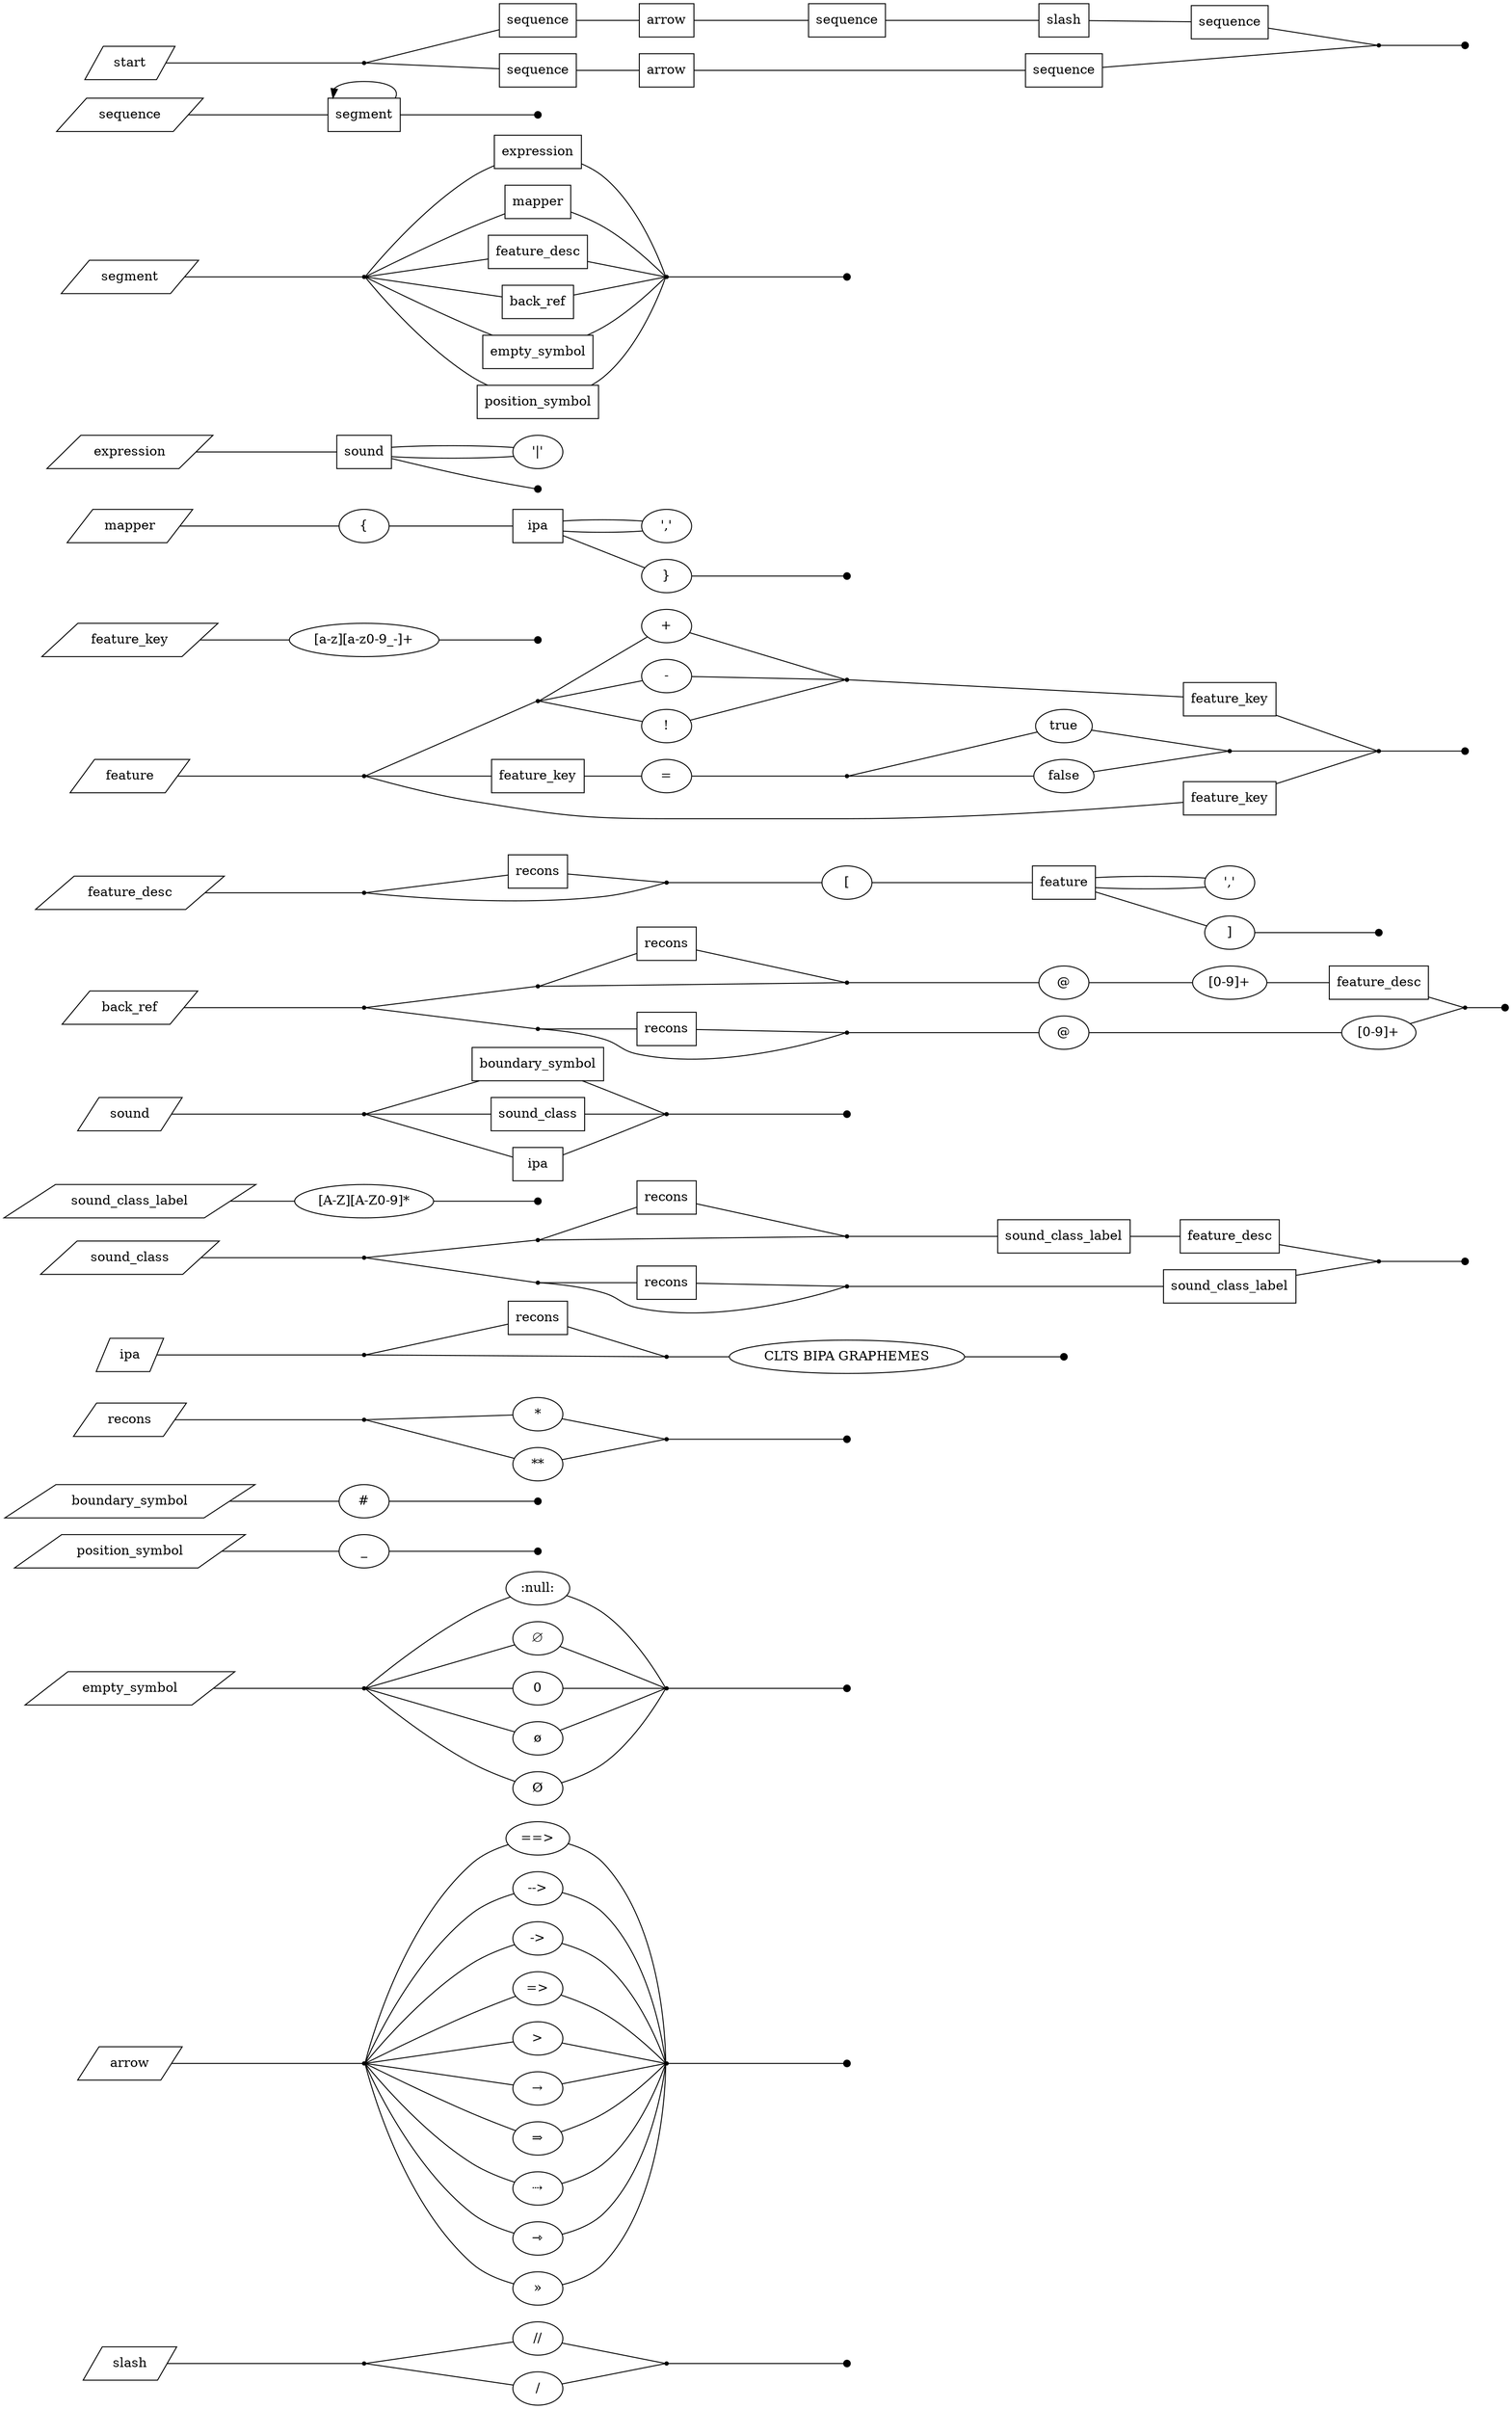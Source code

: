 strict digraph {
	graph [bb="-3.9345,0,1411,2575",
		packMode=clust,
		rankdir=LR,
		splines=true
	];
	node [label="\N"];
	n1	 [height=0.5,
		label="//",
		pos="485.16,72",
		width=0.75];
	n4	 [height=0.05,
		label="",
		pos="611.66,45",
		shape=point,
		size="1e-10",
		width=0.05];
	n1 -> n4	 [arrowhead=none,
		pos="511.06,66.601 544.55,59.337 600.94,47.108 609.55,45.242"];
	n5	 [height=0.1,
		label="",
		pos="791.15,45",
		shape=point,
		width=0.1];
	n4 -> n5	 [arrowhead=none,
		pos="613.8,45 627.73,45 765.85,45 787.35,45"];
	n2	 [height=0.5,
		label="/",
		pos="485.16,18",
		width=0.75];
	n2 -> n4	 [arrowhead=none,
		pos="511.06,23.399 544.55,30.663 600.94,42.892 609.55,44.758"];
	n3	 [height=0.05,
		label="",
		pos="323.42,45",
		shape=point,
		size="1e-10",
		width=0.05];
	n3 -> n1	 [arrowhead=none,
		pos="325.44,45.172 335.43,46.861 416.35,60.538 458.63,67.684"];
	n3 -> n2	 [arrowhead=none,
		pos="325.44,44.828 335.43,43.139 416.35,29.462 458.63,22.316"];
	slash	 [height=0.5,
		label=slash,
		pos="109.59,45",
		shape=parallelogram,
		width=1.2095];
	slash -> n3	 [arrowhead=none,
		pos="143.22,45 198.93,45 307.68,45 321.06,45"];
	n6	 [height=0.5,
		label="==>",
		pos="485.16,612",
		width=0.75];
	n17	 [height=0.05,
		label="",
		pos="611.66,369",
		shape=point,
		size="1e-10",
		width=0.05];
	n6 -> n17	 [arrowhead=none,
		pos="510.39,605.37 521.59,601.18 534.25,594.69 542.66,585 604.52,513.75 610.16,386.25 610.63,370.59"];
	n18	 [height=0.1,
		label="",
		pos="791.15,369",
		shape=point,
		width=0.1];
	n17 -> n18	 [arrowhead=none,
		pos="613.8,369 627.73,369 765.85,369 787.35,369"];
	n7	 [height=0.5,
		label="-->",
		pos="485.16,558",
		width=0.75];
	n7 -> n17	 [arrowhead=none,
		pos="510.29,550.91 521.33,546.64 533.89,540.21 542.66,531 592.74,478.44 608.48,383.59 610.45,370.51"];
	n8	 [height=0.5,
		label="->",
		pos="485.16,504",
		width=0.75];
	n8 -> n17	 [arrowhead=none,
		pos="509.64,496.24 520.54,491.82 533.16,485.46 542.66,477 581.72,442.23 606.56,379.78 610.2,370.24"];
	n9	 [height=0.5,
		label="=>",
		pos="485.16,450",
		width=0.75];
	n9 -> n17	 [arrowhead=none,
		pos="508.51,440.73 519.15,435.96 531.88,429.74 542.66,423 572.32,404.47 604.07,375.18 609.77,369.85"];
	n10	 [height=0.5,
		label=">",
		pos="485.16,396",
		width=0.75];
	n10 -> n17	 [arrowhead=none,
		pos="511.06,390.6 544.55,383.34 600.94,371.11 609.55,369.24"];
	n11	 [height=0.5,
		label=→,
		pos="485.16,342",
		width=0.75];
	n11 -> n17	 [arrowhead=none,
		pos="511.06,347.4 544.55,354.66 600.94,366.89 609.55,368.76"];
	n12	 [height=0.5,
		label=⇒,
		pos="485.16,288",
		width=0.75];
	n12 -> n17	 [arrowhead=none,
		pos="508.51,297.27 519.15,302.04 531.88,308.26 542.66,315 572.32,333.53 604.07,362.82 609.77,368.15"];
	n13	 [height=0.5,
		label=⇢,
		pos="485.16,234",
		width=0.75];
	n13 -> n17	 [arrowhead=none,
		pos="509.64,241.76 520.54,246.18 533.16,252.54 542.66,261 581.72,295.77 606.56,358.22 610.2,367.76"];
	n14	 [height=0.5,
		label=⇾,
		pos="485.16,180",
		width=0.75];
	n14 -> n17	 [arrowhead=none,
		pos="510.29,187.09 521.33,191.36 533.89,197.79 542.66,207 592.74,259.56 608.48,354.41 610.45,367.49"];
	n15	 [height=0.5,
		label=»,
		pos="485.16,126",
		width=0.75];
	n15 -> n17	 [arrowhead=none,
		pos="510.39,132.63 521.59,136.82 534.25,143.31 542.66,153 604.52,224.25 610.16,351.75 610.63,367.41"];
	n16	 [height=0.05,
		label="",
		pos="323.42,369",
		shape=point,
		size="1e-10",
		width=0.05];
	n16 -> n6	 [arrowhead=none,
		pos="324.75,370.6 328.1,386.34 357.13,514.47 427.66,585 436.66,593.99 449.23,600.41 460.24,604.72"];
	n16 -> n7	 [arrowhead=none,
		pos="324.88,370.2 329.43,381.99 367.73,477.95 427.66,531 437.19,539.43 449.81,545.8 460.7,550.22"];
	n16 -> n8	 [arrowhead=none,
		pos="325.14,369.99 331.4,378.56 377.67,440.79 427.66,477 437.97,484.46 450.65,490.74 461.39,495.36"];
	n16 -> n9	 [arrowhead=none,
		pos="325.43,369.55 333.25,373.77 384.97,401.64 427.66,423 439.14,428.74 452.04,434.92 462.61,439.92"];
	n16 -> n10	 [arrowhead=none,
		pos="325.44,369.17 335.43,370.86 416.35,384.54 458.63,391.68"];
	n16 -> n11	 [arrowhead=none,
		pos="325.44,368.83 335.43,367.14 416.35,353.46 458.63,346.32"];
	n16 -> n12	 [arrowhead=none,
		pos="325.43,368.45 333.25,364.23 384.97,336.36 427.66,315 439.14,309.26 452.04,303.08 462.61,298.08"];
	n16 -> n13	 [arrowhead=none,
		pos="325.14,368.01 331.4,359.44 377.67,297.21 427.66,261 437.97,253.54 450.65,247.26 461.39,242.64"];
	n16 -> n14	 [arrowhead=none,
		pos="324.88,367.8 329.43,356.01 367.73,260.05 427.66,207 437.19,198.57 449.81,192.2 460.7,187.78"];
	n16 -> n15	 [arrowhead=none,
		pos="324.75,367.4 328.1,351.66 357.13,223.53 427.66,153 436.66,144.01 449.23,137.59 460.24,133.28"];
	arrow	 [height=0.5,
		label=arrow,
		pos="109.59,369",
		shape=parallelogram,
		width=1.3103];
	arrow -> n16	 [arrowhead=none,
		pos="146.52,369 203.18,369 308.2,369 321.11,369"];
	n19	 [height=0.5,
		label=":null:",
		pos="485.16,882",
		width=0.81243];
	n25	 [height=0.05,
		label="",
		pos="611.66,774",
		shape=point,
		size="1e-10",
		width=0.05];
	n19 -> n25	 [arrowhead=none,
		pos="510.83,872.94 521.23,868.45 533.12,862.39 542.66,855 576.92,828.46 605.81,782.02 610.11,774.92"];
	n26	 [height=0.1,
		label="",
		pos="791.15,774",
		shape=point,
		width=0.1];
	n25 -> n26	 [arrowhead=none,
		pos="613.8,774 627.73,774 765.85,774 787.35,774"];
	n20	 [height=0.5,
		label=∅,
		pos="485.16,828",
		width=0.75];
	n20 -> n25	 [arrowhead=none,
		pos="508.14,818.47 541.36,804.06 601.43,778.01 609.71,774.41"];
	n21	 [height=0.5,
		label=0,
		pos="485.16,774",
		width=0.75];
	n21 -> n25	 [arrowhead=none,
		pos="512.26,774 545.92,774 601.15,774 609.57,774"];
	n22	 [height=0.5,
		label=ø,
		pos="485.16,720",
		width=0.75];
	n22 -> n25	 [arrowhead=none,
		pos="508.14,729.53 541.36,743.94 601.43,769.99 609.71,773.59"];
	n23	 [height=0.5,
		label=Ø,
		pos="485.16,666",
		width=0.75];
	n23 -> n25	 [arrowhead=none,
		pos="509.15,674.35 519.94,678.9 532.61,685.21 542.66,693 576.92,719.54 605.81,765.98 610.11,773.08"];
	n24	 [height=0.05,
		label="",
		pos="323.42,774",
		shape=point,
		size="1e-10",
		width=0.05];
	n24 -> n19	 [arrowhead=none,
		pos="325.38,774.89 332.78,781.73 381.98,826.64 427.66,855 438.01,861.42 450.12,867.39 460.46,872.08"];
	n24 -> n20	 [arrowhead=none,
		pos="325.44,774.34 335.59,777.78 418.95,805.95 460.63,820.04"];
	n24 -> n21	 [arrowhead=none,
		pos="325.44,774 335.38,774 415.49,774 457.95,774"];
	n24 -> n22	 [arrowhead=none,
		pos="325.44,773.66 335.59,770.22 418.95,742.05 460.63,727.96"];
	n24 -> n23	 [arrowhead=none,
		pos="325.38,773.11 332.78,766.27 381.98,721.36 427.66,693 438.47,686.29 451.2,680.08 461.84,675.3"];
	empty_symbol	 [height=0.5,
		label=empty_symbol,
		pos="109.59,774",
		shape=parallelogram,
		width=2.6927];
	empty_symbol -> n24	 [arrowhead=none,
		pos="183.79,774 241.19,774 312.81,774 321.54,774"];
	n27	 [height=0.5,
		label=_,
		pos="323.42,922",
		width=0.75];
	n28	 [height=0.1,
		label="",
		pos="485.16,922",
		shape=point,
		width=0.1];
	n27 -> n28	 [arrowhead=none,
		pos="350.44,922 390.76,922 465.33,922 481.16,922"];
	position_symbol	 [height=0.5,
		label=position_symbol,
		pos="109.59,922",
		shape=parallelogram,
		width=2.9375];
	position_symbol -> n27	 [arrowhead=none,
		pos="190.67,922 227.93,922 269.73,922 296.06,922"];
	n29	 [height=0.5,
		label="#",
		pos="323.42,976",
		width=0.75];
	n30	 [height=0.1,
		label="",
		pos="485.16,976",
		shape=point,
		width=0.1];
	n29 -> n30	 [arrowhead=none,
		pos="350.44,976 390.76,976 465.33,976 481.16,976"];
	boundary_symbol	 [height=0.5,
		label=boundary_symbol,
		pos="109.59,976",
		shape=parallelogram,
		width=3.1535];
	boundary_symbol -> n29	 [arrowhead=none,
		pos="197.05,976 232.75,976 271.49,976 296.32,976"];
	n31	 [height=0.5,
		label="*",
		pos="485.16,1070",
		width=0.75];
	n34	 [height=0.05,
		label="",
		pos="611.66,1043",
		shape=point,
		size="1e-10",
		width=0.05];
	n31 -> n34	 [arrowhead=none,
		pos="511.06,1064.6 544.55,1057.3 600.94,1045.1 609.55,1043.2"];
	n35	 [height=0.1,
		label="",
		pos="791.15,1043",
		shape=point,
		width=0.1];
	n34 -> n35	 [arrowhead=none,
		pos="613.8,1043 627.73,1043 765.85,1043 787.35,1043"];
	n32	 [height=0.5,
		label="**",
		pos="485.16,1016",
		width=0.75];
	n32 -> n34	 [arrowhead=none,
		pos="511.06,1021.4 544.55,1028.7 600.94,1040.9 609.55,1042.8"];
	n33	 [height=0.05,
		label="",
		pos="323.42,1050",
		shape=point,
		size="1e-10",
		width=0.05];
	n33 -> n31	 [arrowhead=none,
		pos="325.44,1050.1 335.4,1051.4 415.92,1061.5 458.29,1066.8"];
	n33 -> n32	 [arrowhead=none,
		pos="325.44,1049.8 335.48,1047.6 417.21,1030.3 459.3,1021.3"];
	recons	 [height=0.5,
		label=recons,
		pos="109.59,1050",
		shape=parallelogram,
		width=1.4255];
	recons -> n33	 [arrowhead=none,
		pos="149.44,1050 206.77,1050 308.64,1050 321.15,1050"];
	n36	 [height=0.5,
		label=recons,
		pos="485.16,1162",
		shape=box,
		width=0.75];
	n38	 [height=0.05,
		label="",
		pos="611.66,1124",
		shape=point,
		size="1e-10",
		width=0.05];
	n36 -> n38	 [arrowhead=none,
		len="1e-06",
		pos="512.26,1154 545.92,1143.8 601.15,1126.9 609.57,1124.3"];
	n39	 [height=0.5,
		label="CLTS BIPA GRAPHEMES",
		pos="791.15,1124",
		width=3.0694];
	n38 -> n39	 [arrowhead=none,
		pos="613.8,1124 619.73,1124 648.19,1124 680.56,1124"];
	n40	 [height=0.1,
		label="",
		pos="995.14,1124",
		shape=point,
		width=0.1];
	n39 -> n40	 [arrowhead=none,
		pos="901.72,1124 942.16,1124 980.75,1124 991.31,1124"];
	n37	 [height=0.05,
		label="",
		pos="323.42,1146",
		shape=point,
		size="1e-10",
		width=0.05];
	n37 -> n36	 [arrowhead=none,
		len="1e-06",
		pos="325.44,1146.1 335.38,1147.1 415.49,1155.1 457.95,1159.4"];
	n37 -> n38	 [arrowhead=none,
		pos="325.44,1145.9 333.3,1144.9 385.27,1138.5 427.66,1135 503.79,1128.7 598.02,1124.5 609.5,1124"];
	ipa	 [height=0.5,
		label=ipa,
		pos="109.59,1146",
		shape=parallelogram,
		width=0.90716];
	ipa -> n37	 [arrowhead=none,
		pos="134.89,1146 187.92,1146 310.22,1146 321.57,1146"];
	n41	 [height=0.5,
		label=recons,
		pos="611.66,1300",
		shape=box,
		width=0.75];
	n43	 [height=0.05,
		label="",
		pos="791.15,1258",
		shape=point,
		size="1e-10",
		width=0.05];
	n41 -> n43	 [arrowhead=none,
		len="1e-06",
		pos="638.85,1293.8 685.14,1282.8 777.62,1261 789,1258.3"];
	n44	 [height=0.5,
		label=sound_class_label,
		pos="995.14,1258",
		shape=box,
		width=1.5972];
	n43 -> n44	 [arrowhead=none,
		pos="793.05,1258 802.33,1258 881.32,1258 937.48,1258"];
	n45	 [height=0.5,
		label=feature_desc,
		pos="1146.1,1258",
		shape=box,
		width=1.1806];
	n44 -> n45	 [arrowhead=none,
		pos="1052.9,1258 1069.7,1258 1087.7,1258 1103.4,1258"];
	n51	 [height=0.05,
		label="",
		pos="1282.1,1231",
		shape=point,
		size="1e-10",
		width=0.05];
	n45 -> n51	 [arrowhead=none,
		pos="1188.8,1249.6 1225.1,1242.3 1272.9,1232.7 1280.2,1231.2"];
	n42	 [height=0.05,
		label="",
		pos="485.16,1254",
		shape=point,
		size="1e-10",
		width=0.05];
	n42 -> n41	 [arrowhead=none,
		len="1e-06",
		pos="486.98,1254 492.16,1254.4 520.81,1256.5 542.66,1264 557.07,1268.9 572.12,1276.6 584.4,1283.6"];
	n42 -> n43	 [arrowhead=none,
		pos="487.04,1254 504.31,1254.2 772.58,1257.8 789.34,1258"];
	n52	 [height=0.1,
		label="",
		pos="1364.2,1231",
		shape=point,
		width=0.1];
	n51 -> n52	 [arrowhead=none,
		pos="1284,1231 1291.8,1231 1347.6,1231 1360.6,1231"];
	n46	 [height=0.5,
		label=recons,
		pos="611.66,1208",
		shape=box,
		width=0.75];
	n48	 [height=0.05,
		label="",
		pos="791.15,1204",
		shape=point,
		size="1e-10",
		width=0.05];
	n46 -> n48	 [arrowhead=none,
		len="1e-06",
		pos="638.85,1207.4 685.14,1206.4 777.62,1204.3 789,1204"];
	n49	 [height=0.5,
		label=sound_class_label,
		pos="1146.1,1204",
		shape=box,
		width=1.5972];
	n48 -> n49	 [arrowhead=none,
		pos="793.17,1204 808.45,1204 993.02,1204 1088.6,1204"];
	n49 -> n51	 [arrowhead=none,
		pos="1204,1215.5 1237.1,1222.1 1273.6,1229.5 1280.1,1230.8"];
	n47	 [height=0.05,
		label="",
		pos="485.16,1208",
		shape=point,
		size="1e-10",
		width=0.05];
	n47 -> n46	 [arrowhead=none,
		len="1e-06",
		pos="487.56,1208 496.94,1208 551.31,1208 584.58,1208"];
	n47 -> n48	 [arrowhead=none,
		pos="486.97,1207.7 494.88,1205.1 558.79,1183.8 578.66,1181 666.41,1168.5 775.51,1199.6 788.81,1203.6"];
	n50	 [height=0.05,
		label="",
		pos="323.42,1215",
		shape=point,
		size="1e-10",
		width=0.05];
	n50 -> n42	 [arrowhead=none,
		pos="325.44,1215.2 338.41,1218.4 470.85,1250.7 483.24,1253.8"];
	n50 -> n47	 [arrowhead=none,
		pos="325.44,1215 338.41,1214.4 470.85,1208.6 483.24,1208"];
	sound_class	 [height=0.5,
		label=sound_class,
		pos="109.59,1215",
		shape=parallelogram,
		width=2.2463];
	sound_class -> n50	 [arrowhead=none,
		pos="171.86,1215 230.51,1215 311.52,1215 321.42,1215"];
	n53	 [height=0.5,
		label="[A-Z][A-Z0-9]*",
		pos="323.42,1277",
		width=1.8776];
	n54	 [height=0.1,
		label="",
		pos="485.16,1277",
		shape=point,
		width=0.1];
	n53 -> n54	 [arrowhead=none,
		pos="391.24,1277 428.86,1277 470.45,1277 481.4,1277"];
	sound_class_label	 [height=0.5,
		label=sound_class_label,
		pos="109.59,1277",
		shape=parallelogram,
		width=3.1535];
	sound_class_label -> n53	 [arrowhead=none,
		pos="197.05,1277 216.62,1277 237.1,1277 255.7,1277"];
	n55	 [height=0.5,
		label=boundary_symbol,
		pos="485.16,1425",
		shape=box,
		width=1.5972];
	n59	 [height=0.05,
		label="",
		pos="611.66,1371",
		shape=point,
		size="1e-10",
		width=0.05];
	n55 -> n59	 [arrowhead=none,
		pos="527.97,1406.9 561.31,1392.4 603.46,1374.1 609.84,1371.4"];
	n60	 [height=0.1,
		label="",
		pos="791.15,1371",
		shape=point,
		width=0.1];
	n59 -> n60	 [arrowhead=none,
		pos="613.8,1371 627.73,1371 765.85,1371 787.35,1371"];
	n56	 [height=0.5,
		label=sound_class,
		pos="485.16,1371",
		shape=box,
		width=1.1389];
	n56 -> n59	 [arrowhead=none,
		pos="526.24,1371 559.79,1371 603.23,1371 609.81,1371"];
	n57	 [height=0.5,
		label=ipa,
		pos="485.16,1317",
		shape=box,
		width=0.75];
	n57 -> n59	 [arrowhead=none,
		pos="512.26,1328.3 545.92,1342.9 601.15,1366.9 609.57,1370.5"];
	n58	 [height=0.05,
		label="",
		pos="323.42,1371",
		shape=point,
		size="1e-10",
		width=0.05];
	n58 -> n55	 [arrowhead=none,
		pos="325.44,1371.3 333.52,1374.1 387.96,1392.5 430.86,1407"];
	n58 -> n56	 [arrowhead=none,
		pos="325.44,1371 334.37,1371 399.93,1371 443.96,1371"];
	n58 -> n57	 [arrowhead=none,
		pos="325.44,1370.7 335.38,1367.3 415.49,1340.2 457.95,1325.9"];
	sound	 [height=0.5,
		label=sound,
		pos="109.59,1371",
		shape=parallelogram,
		width=1.3391];
	sound -> n58	 [arrowhead=none,
		pos="147,1371 203.78,1371 308.28,1371 321.12,1371"];
	n61	 [height=0.5,
		label=recons,
		pos="611.66,1555",
		shape=box,
		width=0.75];
	n63	 [height=0.05,
		label="",
		pos="791.15,1513",
		shape=point,
		size="1e-10",
		width=0.05];
	n61 -> n63	 [arrowhead=none,
		len="1e-06",
		pos="638.85,1548.8 685.14,1537.8 777.62,1516 789,1513.3"];
	n64	 [height=0.5,
		label="@",
		pos="995.14,1513",
		width=0.75];
	n63 -> n64	 [arrowhead=none,
		pos="793.05,1513 804.21,1513 916.16,1513 968.02,1513"];
	n65	 [height=0.5,
		label="[0-9]+",
		pos="1146.1,1513",
		width=0.94444];
	n64 -> n65	 [arrowhead=none,
		pos="1022.4,1513 1047.5,1513 1085.3,1513 1112.3,1513"];
	n66	 [height=0.5,
		label=feature_desc,
		pos="1282.1,1513",
		shape=box,
		width=1.1806];
	n65 -> n66	 [arrowhead=none,
		pos="1180.3,1513 1198.1,1513 1220.3,1513 1239.3,1513"];
	n62	 [height=0.05,
		label="",
		pos="485.16,1509",
		shape=point,
		size="1e-10",
		width=0.05];
	n62 -> n61	 [arrowhead=none,
		len="1e-06",
		pos="486.96,1509.3 494.27,1512 550.3,1532.7 584.4,1545.3"];
	n62 -> n63	 [arrowhead=none,
		pos="487.04,1509 504.31,1509.2 772.58,1512.8 789.34,1513"];
	n73	 [height=0.05,
		label="",
		pos="1364.2,1486",
		shape=point,
		size="1e-10",
		width=0.05];
	n66 -> n73	 [arrowhead=none,
		pos="1325.1,1498.9 1342,1493.2 1358.5,1487.6 1362.4,1486.3"];
	n74	 [height=0.1,
		label="",
		pos="1407.4,1486",
		shape=point,
		width=0.1];
	n73 -> n74	 [arrowhead=none,
		pos="1366.3,1486 1371.5,1486 1395.6,1486 1403.8,1486"];
	n67	 [height=0.5,
		label=recons,
		pos="611.66,1463",
		shape=box,
		width=0.75];
	n69	 [height=0.05,
		label="",
		pos="791.15,1459",
		shape=point,
		size="1e-10",
		width=0.05];
	n67 -> n69	 [arrowhead=none,
		len="1e-06",
		pos="638.85,1462.4 685.14,1461.4 777.62,1459.3 789,1459"];
	n70	 [height=0.5,
		label="@",
		pos="1146.1,1459",
		width=0.75];
	n69 -> n70	 [arrowhead=none,
		pos="793.17,1459 810.31,1459 1040.4,1459 1119,1459"];
	n71	 [height=0.5,
		label="[0-9]+",
		pos="1282.1,1459",
		width=0.94444];
	n70 -> n71	 [arrowhead=none,
		pos="1173.3,1459 1194.6,1459 1224.9,1459 1247.9,1459"];
	n71 -> n73	 [arrowhead=none,
		pos="1311.2,1468.4 1331.4,1475.3 1356.1,1483.6 1362,1485.6"];
	n68	 [height=0.05,
		label="",
		pos="485.16,1463",
		shape=point,
		size="1e-10",
		width=0.05];
	n68 -> n67	 [arrowhead=none,
		len="1e-06",
		pos="487.56,1463 496.94,1463 551.31,1463 584.58,1463"];
	n68 -> n69	 [arrowhead=none,
		pos="486.98,1462.9 492.11,1462.3 520.55,1459 542.66,1452 559.36,1446.7 561.54,1439.6 578.66,1436 665.37,1417.6 775.38,1453.9 788.8,1458.5"];
	n72	 [height=0.05,
		label="",
		pos="323.42,1486",
		shape=point,
		size="1e-10",
		width=0.05];
	n72 -> n62	 [arrowhead=none,
		pos="325.44,1486.1 338.41,1488 470.85,1507.1 483.24,1508.9"];
	n72 -> n68	 [arrowhead=none,
		pos="325.44,1485.9 338.41,1484 470.85,1464.9 483.24,1463.1"];
	back_ref	 [height=0.5,
		label=back_ref,
		pos="109.59,1486",
		shape=parallelogram,
		width=1.7567];
	back_ref -> n72	 [arrowhead=none,
		pos="158.13,1486 216.68,1486 309.84,1486 321.26,1486"];
	n75	 [height=0.5,
		label=recons,
		pos="485.16,1646",
		shape=box,
		width=0.75];
	n77	 [height=0.05,
		label="",
		pos="611.66,1621",
		shape=point,
		size="1e-10",
		width=0.05];
	n75 -> n77	 [arrowhead=none,
		len="1e-06",
		pos="512.26,1640.8 545.92,1634 601.15,1622.9 609.57,1621.2"];
	n78	 [height=0.5,
		label="[",
		pos="791.15,1621",
		width=0.75];
	n77 -> n78	 [arrowhead=none,
		pos="613.8,1621 625.08,1621 717.69,1621 764,1621"];
	n79	 [height=0.5,
		label=feature,
		pos="995.14,1621",
		shape=box,
		width=0.75];
	n78 -> n79	 [arrowhead=none,
		pos="818.56,1621 857.38,1621 929.41,1621 968.05,1621"];
	n80	 [height=0.5,
		label="','",
		pos="1146.1,1621",
		width=0.75];
	n79 -> n80	 [arrowhead=none,
		pos="1022.4,1615.7 1050,1613.7 1093,1613.8 1120.1,1615.8"];
	n81	 [height=0.5,
		label="]",
		pos="1146.1,1567",
		width=0.75];
	n79 -> n81	 [arrowhead=none,
		pos="1022.4,1611.5 1050.7,1601.2 1095.1,1585.1 1122,1575.4"];
	n76	 [height=0.05,
		label="",
		pos="323.42,1623",
		shape=point,
		size="1e-10",
		width=0.05];
	n76 -> n75	 [arrowhead=none,
		len="1e-06",
		pos="325.44,1623.1 335.38,1624.6 415.49,1636.1 457.95,1642.2"];
	n76 -> n77	 [arrowhead=none,
		pos="325.44,1622.9 333.31,1622.5 385.34,1619.8 427.66,1619 478.77,1618 491.56,1618.2 542.66,1619 570.06,1619.4 603.65,1620.7 609.71,1621"];
	n80 -> n79	 [arrowhead=none,
		pos="1120.1,1626.2 1093,1628.2 1050,1628.3 1022.4,1626.3"];
	n82	 [height=0.1,
		label="",
		pos="1282.1,1567",
		shape=point,
		width=0.1];
	n81 -> n82	 [arrowhead=none,
		pos="1173.3,1567 1207.7,1567 1265.4,1567 1278.5,1567"];
	feature_desc	 [height=0.5,
		label=feature_desc,
		pos="109.59,1623",
		shape=parallelogram,
		width=2.3327];
	feature_desc -> n76	 [arrowhead=none,
		pos="174.14,1623 232.64,1623 311.78,1623 321.44,1623"];
	n83	 [height=0.5,
		label="+",
		pos="611.66,1904",
		width=0.75];
	n87	 [height=0.05,
		label="",
		pos="791.15,1848",
		shape=point,
		size="1e-10",
		width=0.05];
	n83 -> n87	 [arrowhead=none,
		pos="636.6,1896.4 682.02,1882.1 777.24,1852.1 788.96,1848.4"];
	n88	 [height=0.5,
		label=feature_key,
		pos="1146.1,1813",
		shape=box,
		width=1.1111];
	n87 -> n88	 [arrowhead=none,
		pos="793.09,1847.9 805.66,1846.8 942.36,1834.3 1052.6,1823 1070.2,1821.2 1089.5,1819.1 1106,1817.3"];
	n97	 [height=0.05,
		label="",
		pos="1282.1,1758",
		shape=point,
		size="1e-10",
		width=0.05];
	n88 -> n97	 [arrowhead=none,
		pos="1186.3,1796.9 1222.7,1782 1272.6,1761.5 1280.2,1758.4"];
	n98	 [height=0.1,
		label="",
		pos="1364.2,1758",
		shape=point,
		width=0.1];
	n97 -> n98	 [arrowhead=none,
		pos="1284,1758 1291.8,1758 1347.6,1758 1360.6,1758"];
	n84	 [height=0.5,
		label="-",
		pos="611.66,1850",
		width=0.75];
	n84 -> n87	 [arrowhead=none,
		pos="638.85,1849.7 685.14,1849.2 777.62,1848.1 789,1848"];
	n85	 [height=0.5,
		label="!",
		pos="611.66,1796",
		width=0.75];
	n85 -> n87	 [arrowhead=none,
		pos="636.6,1803 682.02,1816.3 777.24,1844.2 788.96,1847.7"];
	n86	 [height=0.05,
		label="",
		pos="485.16,1823",
		shape=point,
		size="1e-10",
		width=0.05];
	n86 -> n83	 [arrowhead=none,
		pos="486.96,1823.5 494.83,1828.6 559.16,1870.5 591.81,1891.7"];
	n86 -> n84	 [arrowhead=none,
		pos="486.96,1823.2 494.37,1824.8 551.9,1837.3 585.83,1844.6"];
	n86 -> n85	 [arrowhead=none,
		pos="486.96,1822.8 494.37,1821.2 551.9,1808.7 585.83,1801.4"];
	n89	 [height=0.5,
		label=feature_key,
		pos="485.16,1742",
		shape=box,
		width=1.1111];
	n90	 [height=0.5,
		label="=",
		pos="611.66,1742",
		width=0.75];
	n89 -> n90	 [arrowhead=none,
		pos="525.21,1742 544.47,1742 567.18,1742 584.35,1742"];
	n93	 [height=0.05,
		label="",
		pos="791.15,1742",
		shape=point,
		size="1e-10",
		width=0.05];
	n90 -> n93	 [arrowhead=none,
		pos="638.85,1742 685.14,1742 777.62,1742 789,1742"];
	n91	 [height=0.5,
		label=true,
		pos="995.14,1796",
		width=0.75];
	n93 -> n91	 [arrowhead=none,
		pos="793.05,1742.2 804.32,1745.3 918.45,1775.8 969.59,1789.4"];
	n92	 [height=0.5,
		label=false,
		pos="995.14,1742",
		width=0.76389];
	n93 -> n92	 [arrowhead=none,
		pos="793.05,1742 804.18,1742 915.59,1742 967.62,1742"];
	n94	 [height=0.05,
		label="",
		pos="1146.1,1758",
		shape=point,
		size="1e-10",
		width=0.05];
	n91 -> n94	 [arrowhead=none,
		pos="1020.7,1789.7 1060.4,1779.6 1135,1760.6 1144.2,1758.2"];
	n92 -> n94	 [arrowhead=none,
		pos="1022.4,1744.8 1062.5,1749.1 1135.3,1756.9 1144.2,1757.9"];
	n94 -> n97	 [arrowhead=none,
		pos="1148,1758 1158.7,1758 1266.4,1758 1279.8,1758"];
	n95	 [height=0.5,
		label=feature_key,
		pos="791.15,1696",
		shape=box,
		width=1.1111];
	n95 -> n97	 [arrowhead=none,
		pos="831.57,1697.5 882.71,1699.7 974.63,1704.8 1052.6,1715 1150.3,1727.7 1269.4,1755.3 1280.3,1757.8"];
	n96	 [height=0.05,
		label="",
		pos="323.42,1742",
		shape=point,
		size="1e-10",
		width=0.05];
	n96 -> n86	 [arrowhead=none,
		pos="325.44,1742.5 338.41,1749.1 470.85,1816.2 483.24,1822.5"];
	n96 -> n89	 [arrowhead=none,
		pos="325.44,1742 334.45,1742 401.11,1742 445.13,1742"];
	n96 -> n95	 [arrowhead=none,
		pos="325.42,1741.7 333.17,1739 384.46,1721.7 427.66,1715 544.27,1696.9 684.23,1695.1 750.99,1695.5"];
	feature	 [height=0.5,
		label=feature,
		pos="109.59,1742",
		shape=parallelogram,
		width=1.4831];
	feature -> n96	 [arrowhead=none,
		pos="150.93,1742 208.55,1742 308.86,1742 321.17,1742"];
	n99	 [height=0.5,
		label="[a-z][a-z0-9_-]+",
		pos="323.42,1915",
		width=1.8957];
	n100	 [height=0.1,
		label="",
		pos="485.16,1915",
		shape=point,
		width=0.1];
	n99 -> n100	 [arrowhead=none,
		pos="391.7,1915 429.22,1915 470.54,1915 481.42,1915"];
	feature_key	 [height=0.5,
		label=feature_key,
		pos="109.59,1915",
		shape=parallelogram,
		width=2.1887];
	feature_key -> n99	 [arrowhead=none,
		pos="170.44,1915 196.75,1915 227.76,1915 254.88,1915"];
	n101	 [height=0.5,
		label="{",
		pos="323.42,2012",
		width=0.75];
	n102	 [height=0.5,
		label=ipa,
		pos="485.16,2012",
		shape=box,
		width=0.75];
	n101 -> n102	 [arrowhead=none,
		pos="350.44,2012 380.15,2012 428.45,2012 458.15,2012"];
	n103	 [height=0.5,
		label="','",
		pos="611.66,2012",
		width=0.75];
	n102 -> n103	 [arrowhead=none,
		pos="512.26,2006.4 533.94,2004.8 564.57,2004.9 585.87,2006.5"];
	n104	 [height=0.5,
		label="}",
		pos="611.66,1958",
		width=0.75];
	n102 -> n104	 [arrowhead=none,
		pos="512.26,2000.7 534.8,1990.9 567,1976.9 588.35,1967.7"];
	n103 -> n102	 [arrowhead=none,
		pos="585.87,2017.5 564.57,2019.1 533.94,2019.2 512.26,2017.6"];
	n105	 [height=0.1,
		label="",
		pos="791.15,1958",
		shape=point,
		width=0.1];
	n104 -> n105	 [arrowhead=none,
		pos="638.85,1958 683.21,1958 769.99,1958 787.16,1958"];
	mapper	 [height=0.5,
		label=mapper,
		pos="109.59,2012",
		shape=parallelogram,
		width=1.5983];
	mapper -> n101	 [arrowhead=none,
		pos="153.46,2012 196.25,2012 260.64,2012 296.31,2012"];
	n106	 [height=0.5,
		label=sound,
		pos="323.42,2092",
		shape=box,
		width=0.75];
	n107	 [height=0.5,
		label="'|'",
		pos="485.16,2092",
		width=0.75];
	n106 -> n107	 [arrowhead=none,
		pos="350.44,2086.9 380.5,2084.7 429.61,2084.7 459.21,2086.9"];
	n108	 [height=0.1,
		label="",
		pos="485.16,2052",
		shape=point,
		width=0.1];
	n106 -> n108	 [arrowhead=none,
		pos="350.68,2084.9 371.51,2079.3 401.4,2071.5 427.66,2065 448.39,2059.9 473.53,2054.3 481.57,2052.6"];
	n107 -> n106	 [arrowhead=none,
		pos="459.21,2097.1 429.61,2099.3 380.5,2099.3 350.44,2097.1"];
	expression	 [height=0.5,
		label=expression,
		pos="109.59,2092",
		shape=parallelogram,
		width=2.0303];
	expression -> n106	 [arrowhead=none,
		pos="165.69,2092 207.74,2092 263.79,2092 296.21,2092"];
	n109	 [height=0.5,
		label=expression,
		pos="485.16,2416",
		shape=box,
		width=1.0278];
	n116	 [height=0.05,
		label="",
		pos="611.66,2281",
		shape=point,
		size="1e-10",
		width=0.05];
	n109 -> n116	 [arrowhead=none,
		pos="522.41,2402.4 529.59,2398.7 536.74,2394.3 542.66,2389 581.72,2354.2 606.56,2291.8 610.2,2282.2"];
	n117	 [height=0.1,
		label="",
		pos="791.15,2281",
		shape=point,
		width=0.1];
	n116 -> n117	 [arrowhead=none,
		pos="613.8,2281 627.73,2281 765.85,2281 787.35,2281"];
	n110	 [height=0.5,
		label=mapper,
		pos="485.16,2362",
		shape=box,
		width=0.80556];
	n110 -> n116	 [arrowhead=none,
		pos="514.41,2350 523.65,2345.7 533.81,2340.5 542.66,2335 572.32,2316.5 604.07,2287.2 609.77,2281.8"];
	n111	 [height=0.5,
		label=feature_desc,
		pos="485.16,2308",
		shape=box,
		width=1.1806];
	n111 -> n116	 [arrowhead=none,
		pos="527.97,2298.9 561.31,2291.7 603.46,2282.6 609.84,2281.2"];
	n112	 [height=0.5,
		label=back_ref,
		pos="485.16,2254",
		shape=box,
		width=0.88889];
	n112 -> n116	 [arrowhead=none,
		pos="517.26,2260.7 551.25,2268.1 601.95,2279.1 609.67,2280.8"];
	n113	 [height=0.5,
		label=empty_symbol,
		pos="485.16,2200",
		shape=box,
		width=1.3611];
	n113 -> n116	 [arrowhead=none,
		pos="526.88,2218.1 532.29,2220.9 537.69,2223.9 542.66,2227 572.32,2245.5 604.07,2274.8 609.77,2280.2"];
	n114	 [height=0.5,
		label=position_symbol,
		pos="485.16,2146",
		shape=box,
		width=1.4861];
	n114 -> n116	 [arrowhead=none,
		pos="530.59,2164.2 534.89,2166.8 539.01,2169.7 542.66,2173 581.72,2207.8 606.56,2270.2 610.2,2279.8"];
	n115	 [height=0.05,
		label="",
		pos="323.42,2281",
		shape=point,
		size="1e-10",
		width=0.05];
	n115 -> n109	 [arrowhead=none,
		pos="325.14,2282 331.4,2290.6 377.67,2352.8 427.66,2389 433.92,2393.5 441.04,2397.6 448.08,2401.2"];
	n115 -> n110	 [arrowhead=none,
		pos="325.43,2281.5 333.25,2285.8 384.97,2313.6 427.66,2335 436.8,2339.6 446.85,2344.4 455.9,2348.7"];
	n115 -> n111	 [arrowhead=none,
		pos="325.44,2281.2 334.26,2282.7 398.38,2293.5 442.38,2300.9"];
	n115 -> n112	 [arrowhead=none,
		pos="325.44,2280.8 335.01,2279.2 409.59,2266.6 453.03,2259.3"];
	n115 -> n113	 [arrowhead=none,
		pos="325.43,2280.5 333.25,2276.2 384.97,2248.4 427.66,2227 433.5,2224.1 439.7,2221 445.78,2218.1"];
	n115 -> n114	 [arrowhead=none,
		pos="325.14,2280 331.4,2271.4 377.67,2209.2 427.66,2173 432.07,2169.8 436.9,2166.8 441.84,2164.1"];
	segment	 [height=0.5,
		label=segment,
		pos="109.59,2281",
		shape=parallelogram,
		width=1.6991];
	segment -> n115	 [arrowhead=none,
		pos="156.81,2281 215.25,2281 309.67,2281 321.24,2281"];
	n118	 [height=0.5,
		label=segment,
		pos="323.42,2456",
		shape=box,
		width=0.86111];
	n118 -> n118	 [arrowhead=none,
		dir=back,
		pos="s,294.47,2474.2 295.71,2484.3 299.71,2488.9 308.95,2492 323.42,2492 347.17,2492 356.82,2483.5 352.37,2474.2"];
	n119	 [height=0.1,
		label="",
		pos="485.16,2456",
		shape=point,
		width=0.1];
	n118 -> n119	 [arrowhead=none,
		pos="354.47,2456 395.68,2456 466.36,2456 481.33,2456"];
	sequence	 [height=0.5,
		label=sequence,
		pos="109.59,2456",
		shape=parallelogram,
		width=1.8143];
	sequence -> n118	 [arrowhead=none,
		pos="159.72,2456 200.66,2456 257.68,2456 292.21,2456"];
	n120	 [height=0.5,
		label=sequence,
		pos="485.16,2555",
		shape=box,
		width=0.91667];
	n121	 [height=0.5,
		label=arrow,
		pos="611.66,2557",
		shape=box,
		width=0.75];
	n120 -> n121	 [arrowhead=none,
		pos="518.23,2555.5 538.83,2555.8 565.26,2556.3 584.58,2556.6"];
	n122	 [height=0.5,
		label=sequence,
		pos="791.15,2557",
		shape=box,
		width=0.91667];
	n121 -> n122	 [arrowhead=none,
		pos="638.85,2557 670.58,2557 724,2557 758.14,2557"];
	n123	 [height=0.5,
		label=slash,
		pos="995.14,2557",
		shape=box,
		width=0.75];
	n122 -> n123	 [arrowhead=none,
		pos="824.16,2557 863.98,2557 931.22,2557 968.07,2557"];
	n124	 [height=0.5,
		label=sequence,
		pos="1146.1,2555",
		shape=box,
		width=0.91667];
	n123 -> n124	 [arrowhead=none,
		pos="1022.4,2556.6 1047.7,2556.3 1085.8,2555.8 1112.9,2555.4"];
	n129	 [height=0.05,
		label="",
		pos="1282.1,2530",
		shape=point,
		size="1e-10",
		width=0.05];
	n124 -> n129	 [arrowhead=none,
		pos="1179.2,2549 1215.8,2542.2 1271.6,2531.8 1280,2530.2"];
	n130	 [height=0.1,
		label="",
		pos="1364.2,2530",
		shape=point,
		width=0.1];
	n129 -> n130	 [arrowhead=none,
		pos="1284,2530 1291.8,2530 1347.6,2530 1360.6,2530"];
	n125	 [height=0.5,
		label=sequence,
		pos="611.66,2503",
		shape=box,
		width=0.91667];
	n126	 [height=0.5,
		label=arrow,
		pos="791.15,2503",
		shape=box,
		width=0.75];
	n125 -> n126	 [arrowhead=none,
		pos="644.81,2503 678.97,2503 732.35,2503 764.02,2503"];
	n127	 [height=0.5,
		label=sequence,
		pos="995.14,2503",
		shape=box,
		width=0.91667];
	n126 -> n127	 [arrowhead=none,
		pos="818.56,2503 855.45,2503 922.35,2503 962.07,2503"];
	n127 -> n129	 [arrowhead=none,
		pos="1028.3,2506 1099.9,2512.8 1267.4,2528.7 1280.3,2529.9"];
	n128	 [height=0.05,
		label="",
		pos="323.42,2523",
		shape=point,
		size="1e-10",
		width=0.05];
	n128 -> n120	 [arrowhead=none,
		pos="325.44,2523.2 334.93,2525.1 408.35,2539.8 451.94,2548.5"];
	n128 -> n125	 [arrowhead=none,
		pos="325.24,2522.9 338.42,2522 506.86,2510.3 578.63,2505.2"];
	start	 [height=0.5,
		label=start,
		pos="109.59,2523",
		shape=parallelogram,
		width=1.0944];
	start -> n128	 [arrowhead=none,
		pos="140.04,2523 194.61,2523 307.16,2523 321.01,2523"];
}
